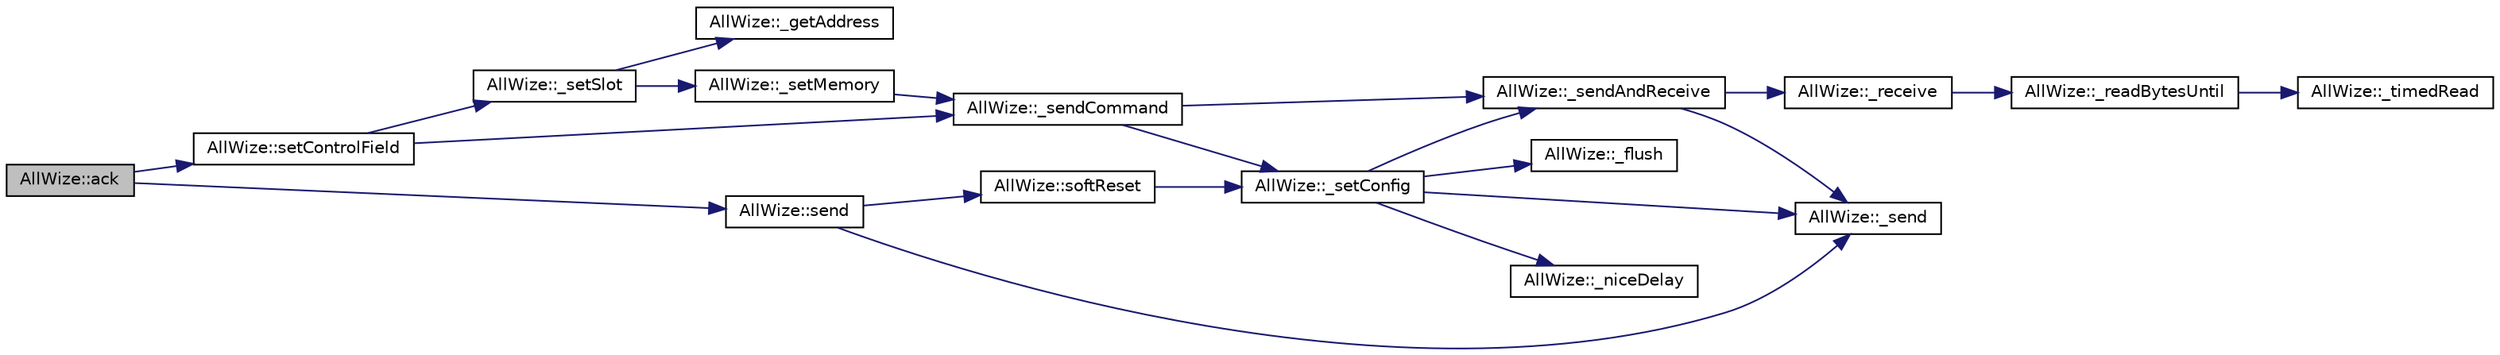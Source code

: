 digraph "AllWize::ack"
{
  edge [fontname="Helvetica",fontsize="10",labelfontname="Helvetica",labelfontsize="10"];
  node [fontname="Helvetica",fontsize="10",shape=record];
  rankdir="LR";
  Node729 [label="AllWize::ack",height=0.2,width=0.4,color="black", fillcolor="grey75", style="filled", fontcolor="black"];
  Node729 -> Node730 [color="midnightblue",fontsize="10",style="solid",fontname="Helvetica"];
  Node730 [label="AllWize::setControlField",height=0.2,width=0.4,color="black", fillcolor="white", style="filled",URL="$classAllWize.html#aedb6eec9766105625527f4895dffb8f3",tooltip="Sets the control field value. "];
  Node730 -> Node731 [color="midnightblue",fontsize="10",style="solid",fontname="Helvetica"];
  Node731 [label="AllWize::_setSlot",height=0.2,width=0.4,color="black", fillcolor="white", style="filled",URL="$classAllWize.html#a594ee81885697cfe4dde313e2d3f6731",tooltip="Sets non-volatile memory contents starting from given address. "];
  Node731 -> Node732 [color="midnightblue",fontsize="10",style="solid",fontname="Helvetica"];
  Node732 [label="AllWize::_getAddress",height=0.2,width=0.4,color="black", fillcolor="white", style="filled",URL="$classAllWize.html#a15521b383a1cf20ac9e7adf6bc90b792",tooltip="Return the physical memory address for the given slot. "];
  Node731 -> Node733 [color="midnightblue",fontsize="10",style="solid",fontname="Helvetica"];
  Node733 [label="AllWize::_setMemory",height=0.2,width=0.4,color="black", fillcolor="white", style="filled",URL="$classAllWize.html#a1ea5bba23570f50e5326108f31c00050",tooltip="Sets non-volatile memory contents starting from given address. "];
  Node733 -> Node734 [color="midnightblue",fontsize="10",style="solid",fontname="Helvetica"];
  Node734 [label="AllWize::_sendCommand",height=0.2,width=0.4,color="black", fillcolor="white", style="filled",URL="$classAllWize.html#aa396ffb4a719730440575425c981adef",tooltip="Sends a command with the given data. "];
  Node734 -> Node735 [color="midnightblue",fontsize="10",style="solid",fontname="Helvetica"];
  Node735 [label="AllWize::_setConfig",height=0.2,width=0.4,color="black", fillcolor="white", style="filled",URL="$classAllWize.html#a493af0599b973f713192b175000264e6",tooltip="Sets or unsets config mode. "];
  Node735 -> Node736 [color="midnightblue",fontsize="10",style="solid",fontname="Helvetica"];
  Node736 [label="AllWize::_flush",height=0.2,width=0.4,color="black", fillcolor="white", style="filled",URL="$classAllWize.html#ace21941ce1a1174ef567c1a269ebf551",tooltip="Flushes the serial line to the module. "];
  Node735 -> Node737 [color="midnightblue",fontsize="10",style="solid",fontname="Helvetica"];
  Node737 [label="AllWize::_sendAndReceive",height=0.2,width=0.4,color="black", fillcolor="white", style="filled",URL="$classAllWize.html#af4c575f742b3c2a837058846b83fbfe1",tooltip="Sends a binary buffer and waits for response. Returns the number of bytes received and stored in the ..."];
  Node737 -> Node738 [color="midnightblue",fontsize="10",style="solid",fontname="Helvetica"];
  Node738 [label="AllWize::_send",height=0.2,width=0.4,color="black", fillcolor="white", style="filled",URL="$classAllWize.html#ac194cac5fd63b864ef567fb7a51a2ac9",tooltip="Sends a binary buffer to the module UART. Returns the number of bytes actually sent. "];
  Node737 -> Node739 [color="midnightblue",fontsize="10",style="solid",fontname="Helvetica"];
  Node739 [label="AllWize::_receive",height=0.2,width=0.4,color="black", fillcolor="white", style="filled",URL="$classAllWize.html#a197c8bd0c47789acefd4e360ca697feb",tooltip="Listens to incoming data from the module until timeout or END_OF_RESPONSE. "];
  Node739 -> Node740 [color="midnightblue",fontsize="10",style="solid",fontname="Helvetica"];
  Node740 [label="AllWize::_readBytesUntil",height=0.2,width=0.4,color="black", fillcolor="white", style="filled",URL="$classAllWize.html#a3cdbc480293b0e3c24107c549b485d5c",tooltip="Reads the stream buffer up to a certain char or times out. "];
  Node740 -> Node741 [color="midnightblue",fontsize="10",style="solid",fontname="Helvetica"];
  Node741 [label="AllWize::_timedRead",height=0.2,width=0.4,color="black", fillcolor="white", style="filled",URL="$classAllWize.html#ac33ba05cebc3de22babb477922a07eaf",tooltip="Reads a byte from the stream with a timeout. "];
  Node735 -> Node738 [color="midnightblue",fontsize="10",style="solid",fontname="Helvetica"];
  Node735 -> Node742 [color="midnightblue",fontsize="10",style="solid",fontname="Helvetica"];
  Node742 [label="AllWize::_niceDelay",height=0.2,width=0.4,color="black", fillcolor="white", style="filled",URL="$classAllWize.html#afeed45d2a47e184092d6dcd64c22fb72",tooltip="Does a non-blocking delay. "];
  Node734 -> Node737 [color="midnightblue",fontsize="10",style="solid",fontname="Helvetica"];
  Node730 -> Node734 [color="midnightblue",fontsize="10",style="solid",fontname="Helvetica"];
  Node729 -> Node743 [color="midnightblue",fontsize="10",style="solid",fontname="Helvetica"];
  Node743 [label="AllWize::send",height=0.2,width=0.4,color="black", fillcolor="white", style="filled",URL="$classAllWize.html#aa2841d5e0db15785559d4bb474b76f1d",tooltip="Sends a byte array. "];
  Node743 -> Node744 [color="midnightblue",fontsize="10",style="solid",fontname="Helvetica"];
  Node744 [label="AllWize::softReset",height=0.2,width=0.4,color="black", fillcolor="white", style="filled",URL="$classAllWize.html#aa22cb94ed64656f3ba3aef64c566e708",tooltip="Cleans the RX/TX line. "];
  Node744 -> Node735 [color="midnightblue",fontsize="10",style="solid",fontname="Helvetica"];
  Node743 -> Node738 [color="midnightblue",fontsize="10",style="solid",fontname="Helvetica"];
}
